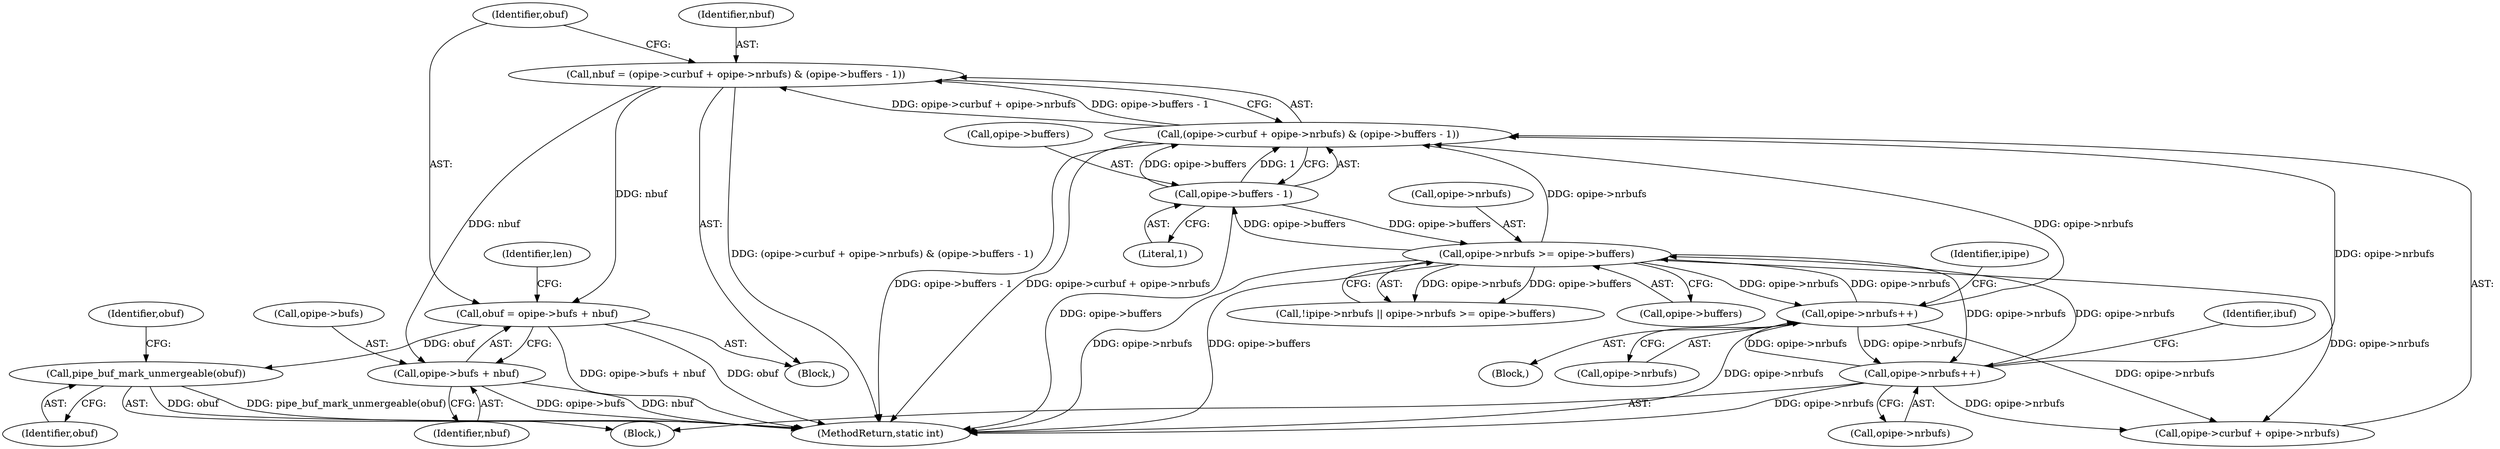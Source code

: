 digraph "0_linux_6b3a707736301c2128ca85ce85fb13f60b5e350a_2@integer" {
"1000219" [label="(Call,nbuf = (opipe->curbuf + opipe->nrbufs) & (opipe->buffers - 1))"];
"1000221" [label="(Call,(opipe->curbuf + opipe->nrbufs) & (opipe->buffers - 1))"];
"1000258" [label="(Call,opipe->nrbufs++)"];
"1000184" [label="(Call,opipe->nrbufs >= opipe->buffers)"];
"1000318" [label="(Call,opipe->nrbufs++)"];
"1000229" [label="(Call,opipe->buffers - 1)"];
"1000234" [label="(Call,obuf = opipe->bufs + nbuf)"];
"1000311" [label="(Call,pipe_buf_mark_unmergeable(obuf))"];
"1000236" [label="(Call,opipe->bufs + nbuf)"];
"1000311" [label="(Call,pipe_buf_mark_unmergeable(obuf))"];
"1000243" [label="(Identifier,len)"];
"1000219" [label="(Call,nbuf = (opipe->curbuf + opipe->nrbufs) & (opipe->buffers - 1))"];
"1000230" [label="(Call,opipe->buffers)"];
"1000229" [label="(Call,opipe->buffers - 1)"];
"1000237" [label="(Call,opipe->bufs)"];
"1000235" [label="(Identifier,obuf)"];
"1000179" [label="(Call,!ipipe->nrbufs || opipe->nrbufs >= opipe->buffers)"];
"1000222" [label="(Call,opipe->curbuf + opipe->nrbufs)"];
"1000318" [label="(Call,opipe->nrbufs++)"];
"1000324" [label="(Identifier,ibuf)"];
"1000148" [label="(Block,)"];
"1000233" [label="(Literal,1)"];
"1000363" [label="(MethodReturn,static int)"];
"1000221" [label="(Call,(opipe->curbuf + opipe->nrbufs) & (opipe->buffers - 1))"];
"1000315" [label="(Identifier,obuf)"];
"1000264" [label="(Identifier,ipipe)"];
"1000236" [label="(Call,opipe->bufs + nbuf)"];
"1000240" [label="(Identifier,nbuf)"];
"1000312" [label="(Identifier,obuf)"];
"1000185" [label="(Call,opipe->nrbufs)"];
"1000188" [label="(Call,opipe->buffers)"];
"1000220" [label="(Identifier,nbuf)"];
"1000285" [label="(Block,)"];
"1000247" [label="(Block,)"];
"1000259" [label="(Call,opipe->nrbufs)"];
"1000184" [label="(Call,opipe->nrbufs >= opipe->buffers)"];
"1000234" [label="(Call,obuf = opipe->bufs + nbuf)"];
"1000319" [label="(Call,opipe->nrbufs)"];
"1000258" [label="(Call,opipe->nrbufs++)"];
"1000219" -> "1000148"  [label="AST: "];
"1000219" -> "1000221"  [label="CFG: "];
"1000220" -> "1000219"  [label="AST: "];
"1000221" -> "1000219"  [label="AST: "];
"1000235" -> "1000219"  [label="CFG: "];
"1000219" -> "1000363"  [label="DDG: (opipe->curbuf + opipe->nrbufs) & (opipe->buffers - 1)"];
"1000221" -> "1000219"  [label="DDG: opipe->curbuf + opipe->nrbufs"];
"1000221" -> "1000219"  [label="DDG: opipe->buffers - 1"];
"1000219" -> "1000234"  [label="DDG: nbuf"];
"1000219" -> "1000236"  [label="DDG: nbuf"];
"1000221" -> "1000229"  [label="CFG: "];
"1000222" -> "1000221"  [label="AST: "];
"1000229" -> "1000221"  [label="AST: "];
"1000221" -> "1000363"  [label="DDG: opipe->buffers - 1"];
"1000221" -> "1000363"  [label="DDG: opipe->curbuf + opipe->nrbufs"];
"1000258" -> "1000221"  [label="DDG: opipe->nrbufs"];
"1000184" -> "1000221"  [label="DDG: opipe->nrbufs"];
"1000318" -> "1000221"  [label="DDG: opipe->nrbufs"];
"1000229" -> "1000221"  [label="DDG: opipe->buffers"];
"1000229" -> "1000221"  [label="DDG: 1"];
"1000258" -> "1000247"  [label="AST: "];
"1000258" -> "1000259"  [label="CFG: "];
"1000259" -> "1000258"  [label="AST: "];
"1000264" -> "1000258"  [label="CFG: "];
"1000258" -> "1000363"  [label="DDG: opipe->nrbufs"];
"1000258" -> "1000184"  [label="DDG: opipe->nrbufs"];
"1000258" -> "1000222"  [label="DDG: opipe->nrbufs"];
"1000184" -> "1000258"  [label="DDG: opipe->nrbufs"];
"1000318" -> "1000258"  [label="DDG: opipe->nrbufs"];
"1000258" -> "1000318"  [label="DDG: opipe->nrbufs"];
"1000184" -> "1000179"  [label="AST: "];
"1000184" -> "1000188"  [label="CFG: "];
"1000185" -> "1000184"  [label="AST: "];
"1000188" -> "1000184"  [label="AST: "];
"1000179" -> "1000184"  [label="CFG: "];
"1000184" -> "1000363"  [label="DDG: opipe->nrbufs"];
"1000184" -> "1000363"  [label="DDG: opipe->buffers"];
"1000184" -> "1000179"  [label="DDG: opipe->nrbufs"];
"1000184" -> "1000179"  [label="DDG: opipe->buffers"];
"1000318" -> "1000184"  [label="DDG: opipe->nrbufs"];
"1000229" -> "1000184"  [label="DDG: opipe->buffers"];
"1000184" -> "1000222"  [label="DDG: opipe->nrbufs"];
"1000184" -> "1000229"  [label="DDG: opipe->buffers"];
"1000184" -> "1000318"  [label="DDG: opipe->nrbufs"];
"1000318" -> "1000285"  [label="AST: "];
"1000318" -> "1000319"  [label="CFG: "];
"1000319" -> "1000318"  [label="AST: "];
"1000324" -> "1000318"  [label="CFG: "];
"1000318" -> "1000363"  [label="DDG: opipe->nrbufs"];
"1000318" -> "1000222"  [label="DDG: opipe->nrbufs"];
"1000229" -> "1000233"  [label="CFG: "];
"1000230" -> "1000229"  [label="AST: "];
"1000233" -> "1000229"  [label="AST: "];
"1000229" -> "1000363"  [label="DDG: opipe->buffers"];
"1000234" -> "1000148"  [label="AST: "];
"1000234" -> "1000236"  [label="CFG: "];
"1000235" -> "1000234"  [label="AST: "];
"1000236" -> "1000234"  [label="AST: "];
"1000243" -> "1000234"  [label="CFG: "];
"1000234" -> "1000363"  [label="DDG: opipe->bufs + nbuf"];
"1000234" -> "1000363"  [label="DDG: obuf"];
"1000234" -> "1000311"  [label="DDG: obuf"];
"1000311" -> "1000285"  [label="AST: "];
"1000311" -> "1000312"  [label="CFG: "];
"1000312" -> "1000311"  [label="AST: "];
"1000315" -> "1000311"  [label="CFG: "];
"1000311" -> "1000363"  [label="DDG: obuf"];
"1000311" -> "1000363"  [label="DDG: pipe_buf_mark_unmergeable(obuf)"];
"1000236" -> "1000240"  [label="CFG: "];
"1000237" -> "1000236"  [label="AST: "];
"1000240" -> "1000236"  [label="AST: "];
"1000236" -> "1000363"  [label="DDG: opipe->bufs"];
"1000236" -> "1000363"  [label="DDG: nbuf"];
}
